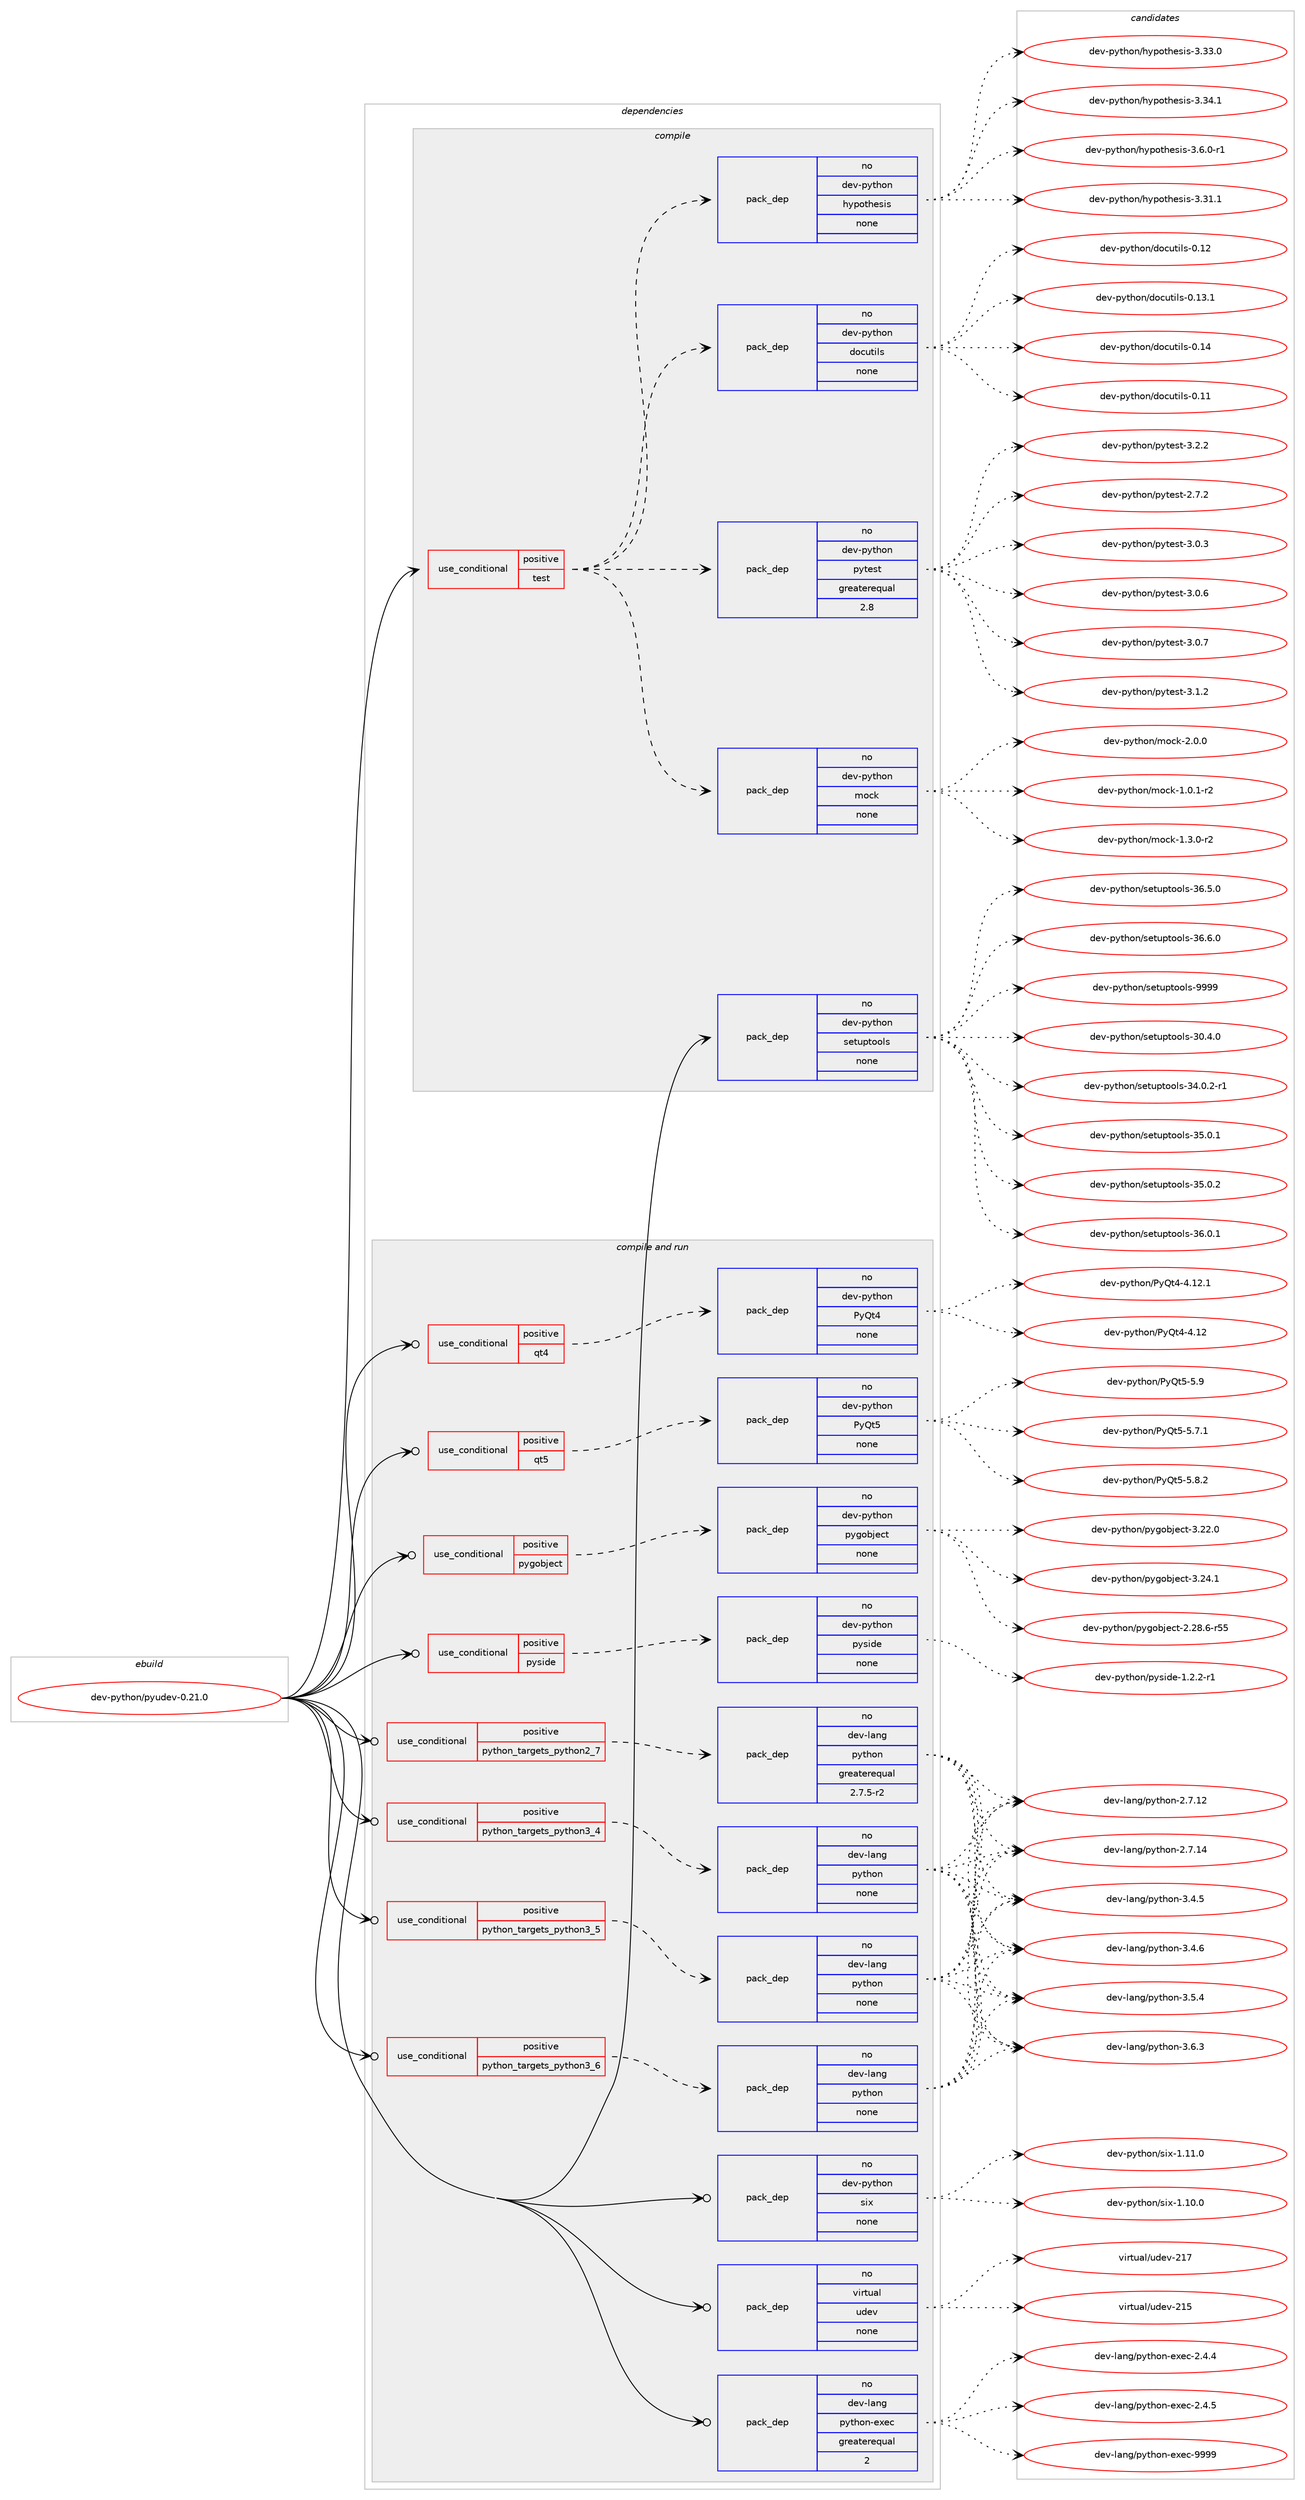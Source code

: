 digraph prolog {

# *************
# Graph options
# *************

newrank=true;
concentrate=true;
compound=true;
graph [rankdir=LR,fontname=Helvetica,fontsize=10,ranksep=1.5];#, ranksep=2.5, nodesep=0.2];
edge  [arrowhead=vee];
node  [fontname=Helvetica,fontsize=10];

# **********
# The ebuild
# **********

subgraph cluster_leftcol {
color=gray;
rank=same;
label=<<i>ebuild</i>>;
id [label="dev-python/pyudev-0.21.0", color=red, width=4, href="../dev-python/pyudev-0.21.0.svg"];
}

# ****************
# The dependencies
# ****************

subgraph cluster_midcol {
color=gray;
label=<<i>dependencies</i>>;
subgraph cluster_compile {
fillcolor="#eeeeee";
style=filled;
label=<<i>compile</i>>;
subgraph cond40552 {
dependency184021 [label=<<TABLE BORDER="0" CELLBORDER="1" CELLSPACING="0" CELLPADDING="4"><TR><TD ROWSPAN="3" CELLPADDING="10">use_conditional</TD></TR><TR><TD>positive</TD></TR><TR><TD>test</TD></TR></TABLE>>, shape=none, color=red];
subgraph pack139518 {
dependency184022 [label=<<TABLE BORDER="0" CELLBORDER="1" CELLSPACING="0" CELLPADDING="4" WIDTH="220"><TR><TD ROWSPAN="6" CELLPADDING="30">pack_dep</TD></TR><TR><TD WIDTH="110">no</TD></TR><TR><TD>dev-python</TD></TR><TR><TD>docutils</TD></TR><TR><TD>none</TD></TR><TR><TD></TD></TR></TABLE>>, shape=none, color=blue];
}
dependency184021:e -> dependency184022:w [weight=20,style="dashed",arrowhead="vee"];
subgraph pack139519 {
dependency184023 [label=<<TABLE BORDER="0" CELLBORDER="1" CELLSPACING="0" CELLPADDING="4" WIDTH="220"><TR><TD ROWSPAN="6" CELLPADDING="30">pack_dep</TD></TR><TR><TD WIDTH="110">no</TD></TR><TR><TD>dev-python</TD></TR><TR><TD>hypothesis</TD></TR><TR><TD>none</TD></TR><TR><TD></TD></TR></TABLE>>, shape=none, color=blue];
}
dependency184021:e -> dependency184023:w [weight=20,style="dashed",arrowhead="vee"];
subgraph pack139520 {
dependency184024 [label=<<TABLE BORDER="0" CELLBORDER="1" CELLSPACING="0" CELLPADDING="4" WIDTH="220"><TR><TD ROWSPAN="6" CELLPADDING="30">pack_dep</TD></TR><TR><TD WIDTH="110">no</TD></TR><TR><TD>dev-python</TD></TR><TR><TD>mock</TD></TR><TR><TD>none</TD></TR><TR><TD></TD></TR></TABLE>>, shape=none, color=blue];
}
dependency184021:e -> dependency184024:w [weight=20,style="dashed",arrowhead="vee"];
subgraph pack139521 {
dependency184025 [label=<<TABLE BORDER="0" CELLBORDER="1" CELLSPACING="0" CELLPADDING="4" WIDTH="220"><TR><TD ROWSPAN="6" CELLPADDING="30">pack_dep</TD></TR><TR><TD WIDTH="110">no</TD></TR><TR><TD>dev-python</TD></TR><TR><TD>pytest</TD></TR><TR><TD>greaterequal</TD></TR><TR><TD>2.8</TD></TR></TABLE>>, shape=none, color=blue];
}
dependency184021:e -> dependency184025:w [weight=20,style="dashed",arrowhead="vee"];
}
id:e -> dependency184021:w [weight=20,style="solid",arrowhead="vee"];
subgraph pack139522 {
dependency184026 [label=<<TABLE BORDER="0" CELLBORDER="1" CELLSPACING="0" CELLPADDING="4" WIDTH="220"><TR><TD ROWSPAN="6" CELLPADDING="30">pack_dep</TD></TR><TR><TD WIDTH="110">no</TD></TR><TR><TD>dev-python</TD></TR><TR><TD>setuptools</TD></TR><TR><TD>none</TD></TR><TR><TD></TD></TR></TABLE>>, shape=none, color=blue];
}
id:e -> dependency184026:w [weight=20,style="solid",arrowhead="vee"];
}
subgraph cluster_compileandrun {
fillcolor="#eeeeee";
style=filled;
label=<<i>compile and run</i>>;
subgraph cond40553 {
dependency184027 [label=<<TABLE BORDER="0" CELLBORDER="1" CELLSPACING="0" CELLPADDING="4"><TR><TD ROWSPAN="3" CELLPADDING="10">use_conditional</TD></TR><TR><TD>positive</TD></TR><TR><TD>pygobject</TD></TR></TABLE>>, shape=none, color=red];
subgraph pack139523 {
dependency184028 [label=<<TABLE BORDER="0" CELLBORDER="1" CELLSPACING="0" CELLPADDING="4" WIDTH="220"><TR><TD ROWSPAN="6" CELLPADDING="30">pack_dep</TD></TR><TR><TD WIDTH="110">no</TD></TR><TR><TD>dev-python</TD></TR><TR><TD>pygobject</TD></TR><TR><TD>none</TD></TR><TR><TD></TD></TR></TABLE>>, shape=none, color=blue];
}
dependency184027:e -> dependency184028:w [weight=20,style="dashed",arrowhead="vee"];
}
id:e -> dependency184027:w [weight=20,style="solid",arrowhead="odotvee"];
subgraph cond40554 {
dependency184029 [label=<<TABLE BORDER="0" CELLBORDER="1" CELLSPACING="0" CELLPADDING="4"><TR><TD ROWSPAN="3" CELLPADDING="10">use_conditional</TD></TR><TR><TD>positive</TD></TR><TR><TD>pyside</TD></TR></TABLE>>, shape=none, color=red];
subgraph pack139524 {
dependency184030 [label=<<TABLE BORDER="0" CELLBORDER="1" CELLSPACING="0" CELLPADDING="4" WIDTH="220"><TR><TD ROWSPAN="6" CELLPADDING="30">pack_dep</TD></TR><TR><TD WIDTH="110">no</TD></TR><TR><TD>dev-python</TD></TR><TR><TD>pyside</TD></TR><TR><TD>none</TD></TR><TR><TD></TD></TR></TABLE>>, shape=none, color=blue];
}
dependency184029:e -> dependency184030:w [weight=20,style="dashed",arrowhead="vee"];
}
id:e -> dependency184029:w [weight=20,style="solid",arrowhead="odotvee"];
subgraph cond40555 {
dependency184031 [label=<<TABLE BORDER="0" CELLBORDER="1" CELLSPACING="0" CELLPADDING="4"><TR><TD ROWSPAN="3" CELLPADDING="10">use_conditional</TD></TR><TR><TD>positive</TD></TR><TR><TD>python_targets_python2_7</TD></TR></TABLE>>, shape=none, color=red];
subgraph pack139525 {
dependency184032 [label=<<TABLE BORDER="0" CELLBORDER="1" CELLSPACING="0" CELLPADDING="4" WIDTH="220"><TR><TD ROWSPAN="6" CELLPADDING="30">pack_dep</TD></TR><TR><TD WIDTH="110">no</TD></TR><TR><TD>dev-lang</TD></TR><TR><TD>python</TD></TR><TR><TD>greaterequal</TD></TR><TR><TD>2.7.5-r2</TD></TR></TABLE>>, shape=none, color=blue];
}
dependency184031:e -> dependency184032:w [weight=20,style="dashed",arrowhead="vee"];
}
id:e -> dependency184031:w [weight=20,style="solid",arrowhead="odotvee"];
subgraph cond40556 {
dependency184033 [label=<<TABLE BORDER="0" CELLBORDER="1" CELLSPACING="0" CELLPADDING="4"><TR><TD ROWSPAN="3" CELLPADDING="10">use_conditional</TD></TR><TR><TD>positive</TD></TR><TR><TD>python_targets_python3_4</TD></TR></TABLE>>, shape=none, color=red];
subgraph pack139526 {
dependency184034 [label=<<TABLE BORDER="0" CELLBORDER="1" CELLSPACING="0" CELLPADDING="4" WIDTH="220"><TR><TD ROWSPAN="6" CELLPADDING="30">pack_dep</TD></TR><TR><TD WIDTH="110">no</TD></TR><TR><TD>dev-lang</TD></TR><TR><TD>python</TD></TR><TR><TD>none</TD></TR><TR><TD></TD></TR></TABLE>>, shape=none, color=blue];
}
dependency184033:e -> dependency184034:w [weight=20,style="dashed",arrowhead="vee"];
}
id:e -> dependency184033:w [weight=20,style="solid",arrowhead="odotvee"];
subgraph cond40557 {
dependency184035 [label=<<TABLE BORDER="0" CELLBORDER="1" CELLSPACING="0" CELLPADDING="4"><TR><TD ROWSPAN="3" CELLPADDING="10">use_conditional</TD></TR><TR><TD>positive</TD></TR><TR><TD>python_targets_python3_5</TD></TR></TABLE>>, shape=none, color=red];
subgraph pack139527 {
dependency184036 [label=<<TABLE BORDER="0" CELLBORDER="1" CELLSPACING="0" CELLPADDING="4" WIDTH="220"><TR><TD ROWSPAN="6" CELLPADDING="30">pack_dep</TD></TR><TR><TD WIDTH="110">no</TD></TR><TR><TD>dev-lang</TD></TR><TR><TD>python</TD></TR><TR><TD>none</TD></TR><TR><TD></TD></TR></TABLE>>, shape=none, color=blue];
}
dependency184035:e -> dependency184036:w [weight=20,style="dashed",arrowhead="vee"];
}
id:e -> dependency184035:w [weight=20,style="solid",arrowhead="odotvee"];
subgraph cond40558 {
dependency184037 [label=<<TABLE BORDER="0" CELLBORDER="1" CELLSPACING="0" CELLPADDING="4"><TR><TD ROWSPAN="3" CELLPADDING="10">use_conditional</TD></TR><TR><TD>positive</TD></TR><TR><TD>python_targets_python3_6</TD></TR></TABLE>>, shape=none, color=red];
subgraph pack139528 {
dependency184038 [label=<<TABLE BORDER="0" CELLBORDER="1" CELLSPACING="0" CELLPADDING="4" WIDTH="220"><TR><TD ROWSPAN="6" CELLPADDING="30">pack_dep</TD></TR><TR><TD WIDTH="110">no</TD></TR><TR><TD>dev-lang</TD></TR><TR><TD>python</TD></TR><TR><TD>none</TD></TR><TR><TD></TD></TR></TABLE>>, shape=none, color=blue];
}
dependency184037:e -> dependency184038:w [weight=20,style="dashed",arrowhead="vee"];
}
id:e -> dependency184037:w [weight=20,style="solid",arrowhead="odotvee"];
subgraph cond40559 {
dependency184039 [label=<<TABLE BORDER="0" CELLBORDER="1" CELLSPACING="0" CELLPADDING="4"><TR><TD ROWSPAN="3" CELLPADDING="10">use_conditional</TD></TR><TR><TD>positive</TD></TR><TR><TD>qt4</TD></TR></TABLE>>, shape=none, color=red];
subgraph pack139529 {
dependency184040 [label=<<TABLE BORDER="0" CELLBORDER="1" CELLSPACING="0" CELLPADDING="4" WIDTH="220"><TR><TD ROWSPAN="6" CELLPADDING="30">pack_dep</TD></TR><TR><TD WIDTH="110">no</TD></TR><TR><TD>dev-python</TD></TR><TR><TD>PyQt4</TD></TR><TR><TD>none</TD></TR><TR><TD></TD></TR></TABLE>>, shape=none, color=blue];
}
dependency184039:e -> dependency184040:w [weight=20,style="dashed",arrowhead="vee"];
}
id:e -> dependency184039:w [weight=20,style="solid",arrowhead="odotvee"];
subgraph cond40560 {
dependency184041 [label=<<TABLE BORDER="0" CELLBORDER="1" CELLSPACING="0" CELLPADDING="4"><TR><TD ROWSPAN="3" CELLPADDING="10">use_conditional</TD></TR><TR><TD>positive</TD></TR><TR><TD>qt5</TD></TR></TABLE>>, shape=none, color=red];
subgraph pack139530 {
dependency184042 [label=<<TABLE BORDER="0" CELLBORDER="1" CELLSPACING="0" CELLPADDING="4" WIDTH="220"><TR><TD ROWSPAN="6" CELLPADDING="30">pack_dep</TD></TR><TR><TD WIDTH="110">no</TD></TR><TR><TD>dev-python</TD></TR><TR><TD>PyQt5</TD></TR><TR><TD>none</TD></TR><TR><TD></TD></TR></TABLE>>, shape=none, color=blue];
}
dependency184041:e -> dependency184042:w [weight=20,style="dashed",arrowhead="vee"];
}
id:e -> dependency184041:w [weight=20,style="solid",arrowhead="odotvee"];
subgraph pack139531 {
dependency184043 [label=<<TABLE BORDER="0" CELLBORDER="1" CELLSPACING="0" CELLPADDING="4" WIDTH="220"><TR><TD ROWSPAN="6" CELLPADDING="30">pack_dep</TD></TR><TR><TD WIDTH="110">no</TD></TR><TR><TD>dev-lang</TD></TR><TR><TD>python-exec</TD></TR><TR><TD>greaterequal</TD></TR><TR><TD>2</TD></TR></TABLE>>, shape=none, color=blue];
}
id:e -> dependency184043:w [weight=20,style="solid",arrowhead="odotvee"];
subgraph pack139532 {
dependency184044 [label=<<TABLE BORDER="0" CELLBORDER="1" CELLSPACING="0" CELLPADDING="4" WIDTH="220"><TR><TD ROWSPAN="6" CELLPADDING="30">pack_dep</TD></TR><TR><TD WIDTH="110">no</TD></TR><TR><TD>dev-python</TD></TR><TR><TD>six</TD></TR><TR><TD>none</TD></TR><TR><TD></TD></TR></TABLE>>, shape=none, color=blue];
}
id:e -> dependency184044:w [weight=20,style="solid",arrowhead="odotvee"];
subgraph pack139533 {
dependency184045 [label=<<TABLE BORDER="0" CELLBORDER="1" CELLSPACING="0" CELLPADDING="4" WIDTH="220"><TR><TD ROWSPAN="6" CELLPADDING="30">pack_dep</TD></TR><TR><TD WIDTH="110">no</TD></TR><TR><TD>virtual</TD></TR><TR><TD>udev</TD></TR><TR><TD>none</TD></TR><TR><TD></TD></TR></TABLE>>, shape=none, color=blue];
}
id:e -> dependency184045:w [weight=20,style="solid",arrowhead="odotvee"];
}
subgraph cluster_run {
fillcolor="#eeeeee";
style=filled;
label=<<i>run</i>>;
}
}

# **************
# The candidates
# **************

subgraph cluster_choices {
rank=same;
color=gray;
label=<<i>candidates</i>>;

subgraph choice139518 {
color=black;
nodesep=1;
choice1001011184511212111610411111047100111991171161051081154548464949 [label="dev-python/docutils-0.11", color=red, width=4,href="../dev-python/docutils-0.11.svg"];
choice1001011184511212111610411111047100111991171161051081154548464950 [label="dev-python/docutils-0.12", color=red, width=4,href="../dev-python/docutils-0.12.svg"];
choice10010111845112121116104111110471001119911711610510811545484649514649 [label="dev-python/docutils-0.13.1", color=red, width=4,href="../dev-python/docutils-0.13.1.svg"];
choice1001011184511212111610411111047100111991171161051081154548464952 [label="dev-python/docutils-0.14", color=red, width=4,href="../dev-python/docutils-0.14.svg"];
dependency184022:e -> choice1001011184511212111610411111047100111991171161051081154548464949:w [style=dotted,weight="100"];
dependency184022:e -> choice1001011184511212111610411111047100111991171161051081154548464950:w [style=dotted,weight="100"];
dependency184022:e -> choice10010111845112121116104111110471001119911711610510811545484649514649:w [style=dotted,weight="100"];
dependency184022:e -> choice1001011184511212111610411111047100111991171161051081154548464952:w [style=dotted,weight="100"];
}
subgraph choice139519 {
color=black;
nodesep=1;
choice100101118451121211161041111104710412111211111610410111510511545514651494649 [label="dev-python/hypothesis-3.31.1", color=red, width=4,href="../dev-python/hypothesis-3.31.1.svg"];
choice100101118451121211161041111104710412111211111610410111510511545514651514648 [label="dev-python/hypothesis-3.33.0", color=red, width=4,href="../dev-python/hypothesis-3.33.0.svg"];
choice100101118451121211161041111104710412111211111610410111510511545514651524649 [label="dev-python/hypothesis-3.34.1", color=red, width=4,href="../dev-python/hypothesis-3.34.1.svg"];
choice10010111845112121116104111110471041211121111161041011151051154551465446484511449 [label="dev-python/hypothesis-3.6.0-r1", color=red, width=4,href="../dev-python/hypothesis-3.6.0-r1.svg"];
dependency184023:e -> choice100101118451121211161041111104710412111211111610410111510511545514651494649:w [style=dotted,weight="100"];
dependency184023:e -> choice100101118451121211161041111104710412111211111610410111510511545514651514648:w [style=dotted,weight="100"];
dependency184023:e -> choice100101118451121211161041111104710412111211111610410111510511545514651524649:w [style=dotted,weight="100"];
dependency184023:e -> choice10010111845112121116104111110471041211121111161041011151051154551465446484511449:w [style=dotted,weight="100"];
}
subgraph choice139520 {
color=black;
nodesep=1;
choice1001011184511212111610411111047109111991074549464846494511450 [label="dev-python/mock-1.0.1-r2", color=red, width=4,href="../dev-python/mock-1.0.1-r2.svg"];
choice1001011184511212111610411111047109111991074549465146484511450 [label="dev-python/mock-1.3.0-r2", color=red, width=4,href="../dev-python/mock-1.3.0-r2.svg"];
choice100101118451121211161041111104710911199107455046484648 [label="dev-python/mock-2.0.0", color=red, width=4,href="../dev-python/mock-2.0.0.svg"];
dependency184024:e -> choice1001011184511212111610411111047109111991074549464846494511450:w [style=dotted,weight="100"];
dependency184024:e -> choice1001011184511212111610411111047109111991074549465146484511450:w [style=dotted,weight="100"];
dependency184024:e -> choice100101118451121211161041111104710911199107455046484648:w [style=dotted,weight="100"];
}
subgraph choice139521 {
color=black;
nodesep=1;
choice1001011184511212111610411111047112121116101115116455046554650 [label="dev-python/pytest-2.7.2", color=red, width=4,href="../dev-python/pytest-2.7.2.svg"];
choice1001011184511212111610411111047112121116101115116455146484651 [label="dev-python/pytest-3.0.3", color=red, width=4,href="../dev-python/pytest-3.0.3.svg"];
choice1001011184511212111610411111047112121116101115116455146484654 [label="dev-python/pytest-3.0.6", color=red, width=4,href="../dev-python/pytest-3.0.6.svg"];
choice1001011184511212111610411111047112121116101115116455146484655 [label="dev-python/pytest-3.0.7", color=red, width=4,href="../dev-python/pytest-3.0.7.svg"];
choice1001011184511212111610411111047112121116101115116455146494650 [label="dev-python/pytest-3.1.2", color=red, width=4,href="../dev-python/pytest-3.1.2.svg"];
choice1001011184511212111610411111047112121116101115116455146504650 [label="dev-python/pytest-3.2.2", color=red, width=4,href="../dev-python/pytest-3.2.2.svg"];
dependency184025:e -> choice1001011184511212111610411111047112121116101115116455046554650:w [style=dotted,weight="100"];
dependency184025:e -> choice1001011184511212111610411111047112121116101115116455146484651:w [style=dotted,weight="100"];
dependency184025:e -> choice1001011184511212111610411111047112121116101115116455146484654:w [style=dotted,weight="100"];
dependency184025:e -> choice1001011184511212111610411111047112121116101115116455146484655:w [style=dotted,weight="100"];
dependency184025:e -> choice1001011184511212111610411111047112121116101115116455146494650:w [style=dotted,weight="100"];
dependency184025:e -> choice1001011184511212111610411111047112121116101115116455146504650:w [style=dotted,weight="100"];
}
subgraph choice139522 {
color=black;
nodesep=1;
choice100101118451121211161041111104711510111611711211611111110811545514846524648 [label="dev-python/setuptools-30.4.0", color=red, width=4,href="../dev-python/setuptools-30.4.0.svg"];
choice1001011184511212111610411111047115101116117112116111111108115455152464846504511449 [label="dev-python/setuptools-34.0.2-r1", color=red, width=4,href="../dev-python/setuptools-34.0.2-r1.svg"];
choice100101118451121211161041111104711510111611711211611111110811545515346484649 [label="dev-python/setuptools-35.0.1", color=red, width=4,href="../dev-python/setuptools-35.0.1.svg"];
choice100101118451121211161041111104711510111611711211611111110811545515346484650 [label="dev-python/setuptools-35.0.2", color=red, width=4,href="../dev-python/setuptools-35.0.2.svg"];
choice100101118451121211161041111104711510111611711211611111110811545515446484649 [label="dev-python/setuptools-36.0.1", color=red, width=4,href="../dev-python/setuptools-36.0.1.svg"];
choice100101118451121211161041111104711510111611711211611111110811545515446534648 [label="dev-python/setuptools-36.5.0", color=red, width=4,href="../dev-python/setuptools-36.5.0.svg"];
choice100101118451121211161041111104711510111611711211611111110811545515446544648 [label="dev-python/setuptools-36.6.0", color=red, width=4,href="../dev-python/setuptools-36.6.0.svg"];
choice10010111845112121116104111110471151011161171121161111111081154557575757 [label="dev-python/setuptools-9999", color=red, width=4,href="../dev-python/setuptools-9999.svg"];
dependency184026:e -> choice100101118451121211161041111104711510111611711211611111110811545514846524648:w [style=dotted,weight="100"];
dependency184026:e -> choice1001011184511212111610411111047115101116117112116111111108115455152464846504511449:w [style=dotted,weight="100"];
dependency184026:e -> choice100101118451121211161041111104711510111611711211611111110811545515346484649:w [style=dotted,weight="100"];
dependency184026:e -> choice100101118451121211161041111104711510111611711211611111110811545515346484650:w [style=dotted,weight="100"];
dependency184026:e -> choice100101118451121211161041111104711510111611711211611111110811545515446484649:w [style=dotted,weight="100"];
dependency184026:e -> choice100101118451121211161041111104711510111611711211611111110811545515446534648:w [style=dotted,weight="100"];
dependency184026:e -> choice100101118451121211161041111104711510111611711211611111110811545515446544648:w [style=dotted,weight="100"];
dependency184026:e -> choice10010111845112121116104111110471151011161171121161111111081154557575757:w [style=dotted,weight="100"];
}
subgraph choice139523 {
color=black;
nodesep=1;
choice1001011184511212111610411111047112121103111981061019911645504650564654451145353 [label="dev-python/pygobject-2.28.6-r55", color=red, width=4,href="../dev-python/pygobject-2.28.6-r55.svg"];
choice1001011184511212111610411111047112121103111981061019911645514650504648 [label="dev-python/pygobject-3.22.0", color=red, width=4,href="../dev-python/pygobject-3.22.0.svg"];
choice1001011184511212111610411111047112121103111981061019911645514650524649 [label="dev-python/pygobject-3.24.1", color=red, width=4,href="../dev-python/pygobject-3.24.1.svg"];
dependency184028:e -> choice1001011184511212111610411111047112121103111981061019911645504650564654451145353:w [style=dotted,weight="100"];
dependency184028:e -> choice1001011184511212111610411111047112121103111981061019911645514650504648:w [style=dotted,weight="100"];
dependency184028:e -> choice1001011184511212111610411111047112121103111981061019911645514650524649:w [style=dotted,weight="100"];
}
subgraph choice139524 {
color=black;
nodesep=1;
choice10010111845112121116104111110471121211151051001014549465046504511449 [label="dev-python/pyside-1.2.2-r1", color=red, width=4,href="../dev-python/pyside-1.2.2-r1.svg"];
dependency184030:e -> choice10010111845112121116104111110471121211151051001014549465046504511449:w [style=dotted,weight="100"];
}
subgraph choice139525 {
color=black;
nodesep=1;
choice10010111845108971101034711212111610411111045504655464950 [label="dev-lang/python-2.7.12", color=red, width=4,href="../dev-lang/python-2.7.12.svg"];
choice10010111845108971101034711212111610411111045504655464952 [label="dev-lang/python-2.7.14", color=red, width=4,href="../dev-lang/python-2.7.14.svg"];
choice100101118451089711010347112121116104111110455146524653 [label="dev-lang/python-3.4.5", color=red, width=4,href="../dev-lang/python-3.4.5.svg"];
choice100101118451089711010347112121116104111110455146524654 [label="dev-lang/python-3.4.6", color=red, width=4,href="../dev-lang/python-3.4.6.svg"];
choice100101118451089711010347112121116104111110455146534652 [label="dev-lang/python-3.5.4", color=red, width=4,href="../dev-lang/python-3.5.4.svg"];
choice100101118451089711010347112121116104111110455146544651 [label="dev-lang/python-3.6.3", color=red, width=4,href="../dev-lang/python-3.6.3.svg"];
dependency184032:e -> choice10010111845108971101034711212111610411111045504655464950:w [style=dotted,weight="100"];
dependency184032:e -> choice10010111845108971101034711212111610411111045504655464952:w [style=dotted,weight="100"];
dependency184032:e -> choice100101118451089711010347112121116104111110455146524653:w [style=dotted,weight="100"];
dependency184032:e -> choice100101118451089711010347112121116104111110455146524654:w [style=dotted,weight="100"];
dependency184032:e -> choice100101118451089711010347112121116104111110455146534652:w [style=dotted,weight="100"];
dependency184032:e -> choice100101118451089711010347112121116104111110455146544651:w [style=dotted,weight="100"];
}
subgraph choice139526 {
color=black;
nodesep=1;
choice10010111845108971101034711212111610411111045504655464950 [label="dev-lang/python-2.7.12", color=red, width=4,href="../dev-lang/python-2.7.12.svg"];
choice10010111845108971101034711212111610411111045504655464952 [label="dev-lang/python-2.7.14", color=red, width=4,href="../dev-lang/python-2.7.14.svg"];
choice100101118451089711010347112121116104111110455146524653 [label="dev-lang/python-3.4.5", color=red, width=4,href="../dev-lang/python-3.4.5.svg"];
choice100101118451089711010347112121116104111110455146524654 [label="dev-lang/python-3.4.6", color=red, width=4,href="../dev-lang/python-3.4.6.svg"];
choice100101118451089711010347112121116104111110455146534652 [label="dev-lang/python-3.5.4", color=red, width=4,href="../dev-lang/python-3.5.4.svg"];
choice100101118451089711010347112121116104111110455146544651 [label="dev-lang/python-3.6.3", color=red, width=4,href="../dev-lang/python-3.6.3.svg"];
dependency184034:e -> choice10010111845108971101034711212111610411111045504655464950:w [style=dotted,weight="100"];
dependency184034:e -> choice10010111845108971101034711212111610411111045504655464952:w [style=dotted,weight="100"];
dependency184034:e -> choice100101118451089711010347112121116104111110455146524653:w [style=dotted,weight="100"];
dependency184034:e -> choice100101118451089711010347112121116104111110455146524654:w [style=dotted,weight="100"];
dependency184034:e -> choice100101118451089711010347112121116104111110455146534652:w [style=dotted,weight="100"];
dependency184034:e -> choice100101118451089711010347112121116104111110455146544651:w [style=dotted,weight="100"];
}
subgraph choice139527 {
color=black;
nodesep=1;
choice10010111845108971101034711212111610411111045504655464950 [label="dev-lang/python-2.7.12", color=red, width=4,href="../dev-lang/python-2.7.12.svg"];
choice10010111845108971101034711212111610411111045504655464952 [label="dev-lang/python-2.7.14", color=red, width=4,href="../dev-lang/python-2.7.14.svg"];
choice100101118451089711010347112121116104111110455146524653 [label="dev-lang/python-3.4.5", color=red, width=4,href="../dev-lang/python-3.4.5.svg"];
choice100101118451089711010347112121116104111110455146524654 [label="dev-lang/python-3.4.6", color=red, width=4,href="../dev-lang/python-3.4.6.svg"];
choice100101118451089711010347112121116104111110455146534652 [label="dev-lang/python-3.5.4", color=red, width=4,href="../dev-lang/python-3.5.4.svg"];
choice100101118451089711010347112121116104111110455146544651 [label="dev-lang/python-3.6.3", color=red, width=4,href="../dev-lang/python-3.6.3.svg"];
dependency184036:e -> choice10010111845108971101034711212111610411111045504655464950:w [style=dotted,weight="100"];
dependency184036:e -> choice10010111845108971101034711212111610411111045504655464952:w [style=dotted,weight="100"];
dependency184036:e -> choice100101118451089711010347112121116104111110455146524653:w [style=dotted,weight="100"];
dependency184036:e -> choice100101118451089711010347112121116104111110455146524654:w [style=dotted,weight="100"];
dependency184036:e -> choice100101118451089711010347112121116104111110455146534652:w [style=dotted,weight="100"];
dependency184036:e -> choice100101118451089711010347112121116104111110455146544651:w [style=dotted,weight="100"];
}
subgraph choice139528 {
color=black;
nodesep=1;
choice10010111845108971101034711212111610411111045504655464950 [label="dev-lang/python-2.7.12", color=red, width=4,href="../dev-lang/python-2.7.12.svg"];
choice10010111845108971101034711212111610411111045504655464952 [label="dev-lang/python-2.7.14", color=red, width=4,href="../dev-lang/python-2.7.14.svg"];
choice100101118451089711010347112121116104111110455146524653 [label="dev-lang/python-3.4.5", color=red, width=4,href="../dev-lang/python-3.4.5.svg"];
choice100101118451089711010347112121116104111110455146524654 [label="dev-lang/python-3.4.6", color=red, width=4,href="../dev-lang/python-3.4.6.svg"];
choice100101118451089711010347112121116104111110455146534652 [label="dev-lang/python-3.5.4", color=red, width=4,href="../dev-lang/python-3.5.4.svg"];
choice100101118451089711010347112121116104111110455146544651 [label="dev-lang/python-3.6.3", color=red, width=4,href="../dev-lang/python-3.6.3.svg"];
dependency184038:e -> choice10010111845108971101034711212111610411111045504655464950:w [style=dotted,weight="100"];
dependency184038:e -> choice10010111845108971101034711212111610411111045504655464952:w [style=dotted,weight="100"];
dependency184038:e -> choice100101118451089711010347112121116104111110455146524653:w [style=dotted,weight="100"];
dependency184038:e -> choice100101118451089711010347112121116104111110455146524654:w [style=dotted,weight="100"];
dependency184038:e -> choice100101118451089711010347112121116104111110455146534652:w [style=dotted,weight="100"];
dependency184038:e -> choice100101118451089711010347112121116104111110455146544651:w [style=dotted,weight="100"];
}
subgraph choice139529 {
color=black;
nodesep=1;
choice10010111845112121116104111110478012181116524552464950 [label="dev-python/PyQt4-4.12", color=red, width=4,href="../dev-python/PyQt4-4.12.svg"];
choice100101118451121211161041111104780121811165245524649504649 [label="dev-python/PyQt4-4.12.1", color=red, width=4,href="../dev-python/PyQt4-4.12.1.svg"];
dependency184040:e -> choice10010111845112121116104111110478012181116524552464950:w [style=dotted,weight="100"];
dependency184040:e -> choice100101118451121211161041111104780121811165245524649504649:w [style=dotted,weight="100"];
}
subgraph choice139530 {
color=black;
nodesep=1;
choice1001011184511212111610411111047801218111653455346554649 [label="dev-python/PyQt5-5.7.1", color=red, width=4,href="../dev-python/PyQt5-5.7.1.svg"];
choice1001011184511212111610411111047801218111653455346564650 [label="dev-python/PyQt5-5.8.2", color=red, width=4,href="../dev-python/PyQt5-5.8.2.svg"];
choice100101118451121211161041111104780121811165345534657 [label="dev-python/PyQt5-5.9", color=red, width=4,href="../dev-python/PyQt5-5.9.svg"];
dependency184042:e -> choice1001011184511212111610411111047801218111653455346554649:w [style=dotted,weight="100"];
dependency184042:e -> choice1001011184511212111610411111047801218111653455346564650:w [style=dotted,weight="100"];
dependency184042:e -> choice100101118451121211161041111104780121811165345534657:w [style=dotted,weight="100"];
}
subgraph choice139531 {
color=black;
nodesep=1;
choice1001011184510897110103471121211161041111104510112010199455046524652 [label="dev-lang/python-exec-2.4.4", color=red, width=4,href="../dev-lang/python-exec-2.4.4.svg"];
choice1001011184510897110103471121211161041111104510112010199455046524653 [label="dev-lang/python-exec-2.4.5", color=red, width=4,href="../dev-lang/python-exec-2.4.5.svg"];
choice10010111845108971101034711212111610411111045101120101994557575757 [label="dev-lang/python-exec-9999", color=red, width=4,href="../dev-lang/python-exec-9999.svg"];
dependency184043:e -> choice1001011184510897110103471121211161041111104510112010199455046524652:w [style=dotted,weight="100"];
dependency184043:e -> choice1001011184510897110103471121211161041111104510112010199455046524653:w [style=dotted,weight="100"];
dependency184043:e -> choice10010111845108971101034711212111610411111045101120101994557575757:w [style=dotted,weight="100"];
}
subgraph choice139532 {
color=black;
nodesep=1;
choice100101118451121211161041111104711510512045494649484648 [label="dev-python/six-1.10.0", color=red, width=4,href="../dev-python/six-1.10.0.svg"];
choice100101118451121211161041111104711510512045494649494648 [label="dev-python/six-1.11.0", color=red, width=4,href="../dev-python/six-1.11.0.svg"];
dependency184044:e -> choice100101118451121211161041111104711510512045494649484648:w [style=dotted,weight="100"];
dependency184044:e -> choice100101118451121211161041111104711510512045494649494648:w [style=dotted,weight="100"];
}
subgraph choice139533 {
color=black;
nodesep=1;
choice118105114116117971084711710010111845504953 [label="virtual/udev-215", color=red, width=4,href="../virtual/udev-215.svg"];
choice118105114116117971084711710010111845504955 [label="virtual/udev-217", color=red, width=4,href="../virtual/udev-217.svg"];
dependency184045:e -> choice118105114116117971084711710010111845504953:w [style=dotted,weight="100"];
dependency184045:e -> choice118105114116117971084711710010111845504955:w [style=dotted,weight="100"];
}
}

}
